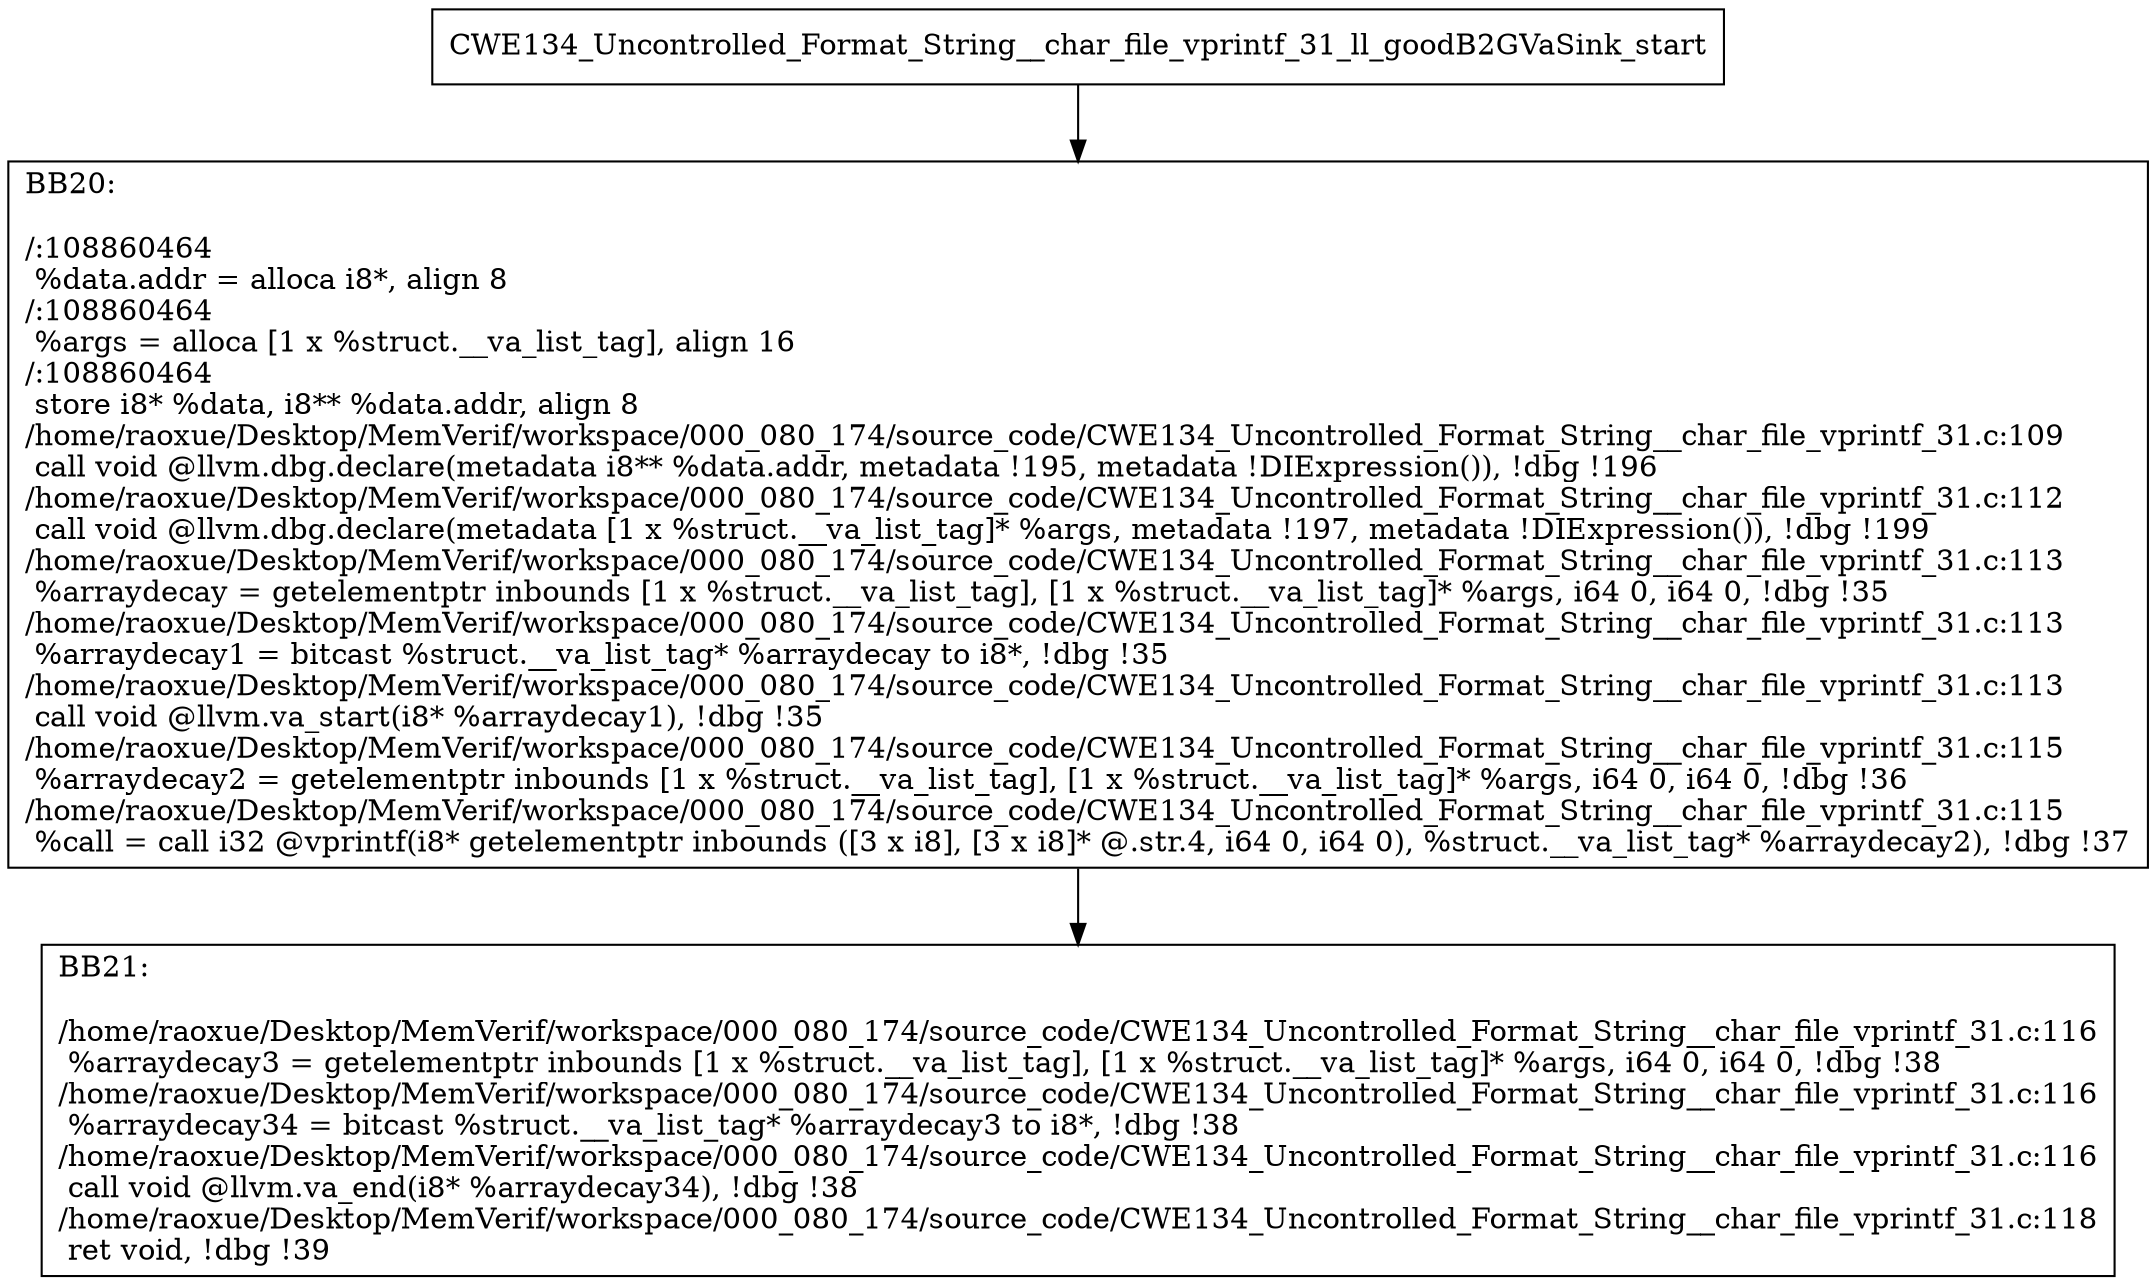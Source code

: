 digraph "CFG for'CWE134_Uncontrolled_Format_String__char_file_vprintf_31_ll_goodB2GVaSink' function" {
	BBCWE134_Uncontrolled_Format_String__char_file_vprintf_31_ll_goodB2GVaSink_start[shape=record,label="{CWE134_Uncontrolled_Format_String__char_file_vprintf_31_ll_goodB2GVaSink_start}"];
	BBCWE134_Uncontrolled_Format_String__char_file_vprintf_31_ll_goodB2GVaSink_start-> CWE134_Uncontrolled_Format_String__char_file_vprintf_31_ll_goodB2GVaSinkBB20;
	CWE134_Uncontrolled_Format_String__char_file_vprintf_31_ll_goodB2GVaSinkBB20 [shape=record, label="{BB20:\l\l/:108860464\l
  %data.addr = alloca i8*, align 8\l
/:108860464\l
  %args = alloca [1 x %struct.__va_list_tag], align 16\l
/:108860464\l
  store i8* %data, i8** %data.addr, align 8\l
/home/raoxue/Desktop/MemVerif/workspace/000_080_174/source_code/CWE134_Uncontrolled_Format_String__char_file_vprintf_31.c:109\l
  call void @llvm.dbg.declare(metadata i8** %data.addr, metadata !195, metadata !DIExpression()), !dbg !196\l
/home/raoxue/Desktop/MemVerif/workspace/000_080_174/source_code/CWE134_Uncontrolled_Format_String__char_file_vprintf_31.c:112\l
  call void @llvm.dbg.declare(metadata [1 x %struct.__va_list_tag]* %args, metadata !197, metadata !DIExpression()), !dbg !199\l
/home/raoxue/Desktop/MemVerif/workspace/000_080_174/source_code/CWE134_Uncontrolled_Format_String__char_file_vprintf_31.c:113\l
  %arraydecay = getelementptr inbounds [1 x %struct.__va_list_tag], [1 x %struct.__va_list_tag]* %args, i64 0, i64 0, !dbg !35\l
/home/raoxue/Desktop/MemVerif/workspace/000_080_174/source_code/CWE134_Uncontrolled_Format_String__char_file_vprintf_31.c:113\l
  %arraydecay1 = bitcast %struct.__va_list_tag* %arraydecay to i8*, !dbg !35\l
/home/raoxue/Desktop/MemVerif/workspace/000_080_174/source_code/CWE134_Uncontrolled_Format_String__char_file_vprintf_31.c:113\l
  call void @llvm.va_start(i8* %arraydecay1), !dbg !35\l
/home/raoxue/Desktop/MemVerif/workspace/000_080_174/source_code/CWE134_Uncontrolled_Format_String__char_file_vprintf_31.c:115\l
  %arraydecay2 = getelementptr inbounds [1 x %struct.__va_list_tag], [1 x %struct.__va_list_tag]* %args, i64 0, i64 0, !dbg !36\l
/home/raoxue/Desktop/MemVerif/workspace/000_080_174/source_code/CWE134_Uncontrolled_Format_String__char_file_vprintf_31.c:115\l
  %call = call i32 @vprintf(i8* getelementptr inbounds ([3 x i8], [3 x i8]* @.str.4, i64 0, i64 0), %struct.__va_list_tag* %arraydecay2), !dbg !37\l
}"];
	CWE134_Uncontrolled_Format_String__char_file_vprintf_31_ll_goodB2GVaSinkBB20-> CWE134_Uncontrolled_Format_String__char_file_vprintf_31_ll_goodB2GVaSinkBB21;
	CWE134_Uncontrolled_Format_String__char_file_vprintf_31_ll_goodB2GVaSinkBB21 [shape=record, label="{BB21:\l\l/home/raoxue/Desktop/MemVerif/workspace/000_080_174/source_code/CWE134_Uncontrolled_Format_String__char_file_vprintf_31.c:116\l
  %arraydecay3 = getelementptr inbounds [1 x %struct.__va_list_tag], [1 x %struct.__va_list_tag]* %args, i64 0, i64 0, !dbg !38\l
/home/raoxue/Desktop/MemVerif/workspace/000_080_174/source_code/CWE134_Uncontrolled_Format_String__char_file_vprintf_31.c:116\l
  %arraydecay34 = bitcast %struct.__va_list_tag* %arraydecay3 to i8*, !dbg !38\l
/home/raoxue/Desktop/MemVerif/workspace/000_080_174/source_code/CWE134_Uncontrolled_Format_String__char_file_vprintf_31.c:116\l
  call void @llvm.va_end(i8* %arraydecay34), !dbg !38\l
/home/raoxue/Desktop/MemVerif/workspace/000_080_174/source_code/CWE134_Uncontrolled_Format_String__char_file_vprintf_31.c:118\l
  ret void, !dbg !39\l
}"];
}
